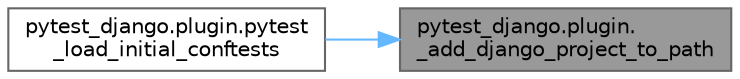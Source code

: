 digraph "pytest_django.plugin._add_django_project_to_path"
{
 // LATEX_PDF_SIZE
  bgcolor="transparent";
  edge [fontname=Helvetica,fontsize=10,labelfontname=Helvetica,labelfontsize=10];
  node [fontname=Helvetica,fontsize=10,shape=box,height=0.2,width=0.4];
  rankdir="RL";
  Node1 [id="Node000001",label="pytest_django.plugin.\l_add_django_project_to_path",height=0.2,width=0.4,color="gray40", fillcolor="grey60", style="filled", fontcolor="black",tooltip=" "];
  Node1 -> Node2 [id="edge1_Node000001_Node000002",dir="back",color="steelblue1",style="solid",tooltip=" "];
  Node2 [id="Node000002",label="pytest_django.plugin.pytest\l_load_initial_conftests",height=0.2,width=0.4,color="grey40", fillcolor="white", style="filled",URL="$namespacepytest__django_1_1plugin.html#a95118bb9f595420806df4987f0e4fe49",tooltip=" "];
}
